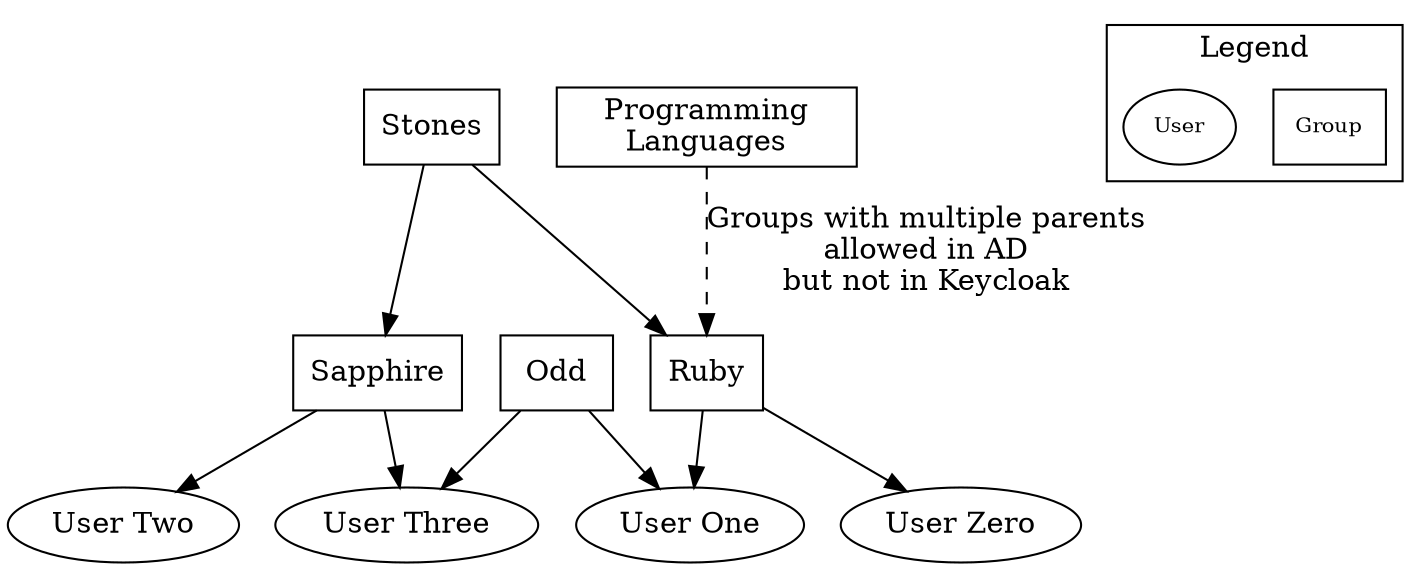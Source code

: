digraph {
    stones -> ruby
    stones -> sapphire

    ruby -> user0
    ruby -> user1

    sapphire -> user2
    sapphire -> user3

    stones [label="Stones",shape=rectangle]
    ruby [label="Ruby",shape=rectangle]
    sapphire [label="Sapphire",shape=rectangle]

    odd [label="Odd",shape=rectangle]

    odd -> user1
    odd -> user3

    programming_languages [label="Programming\nLanguages",shape=rectangle,width=2]

    programming_languages -> ruby [label="Groups with multiple parents\nallowed in AD\nbut not in Keycloak",style=dashed]

    user0 [label="User Zero"]
    user1 [label="User One"]
    user2 [label="User Two"]
    user3 [label="User Three"]

    spacing [style=invisible]

    node [fontsize=10]
    subgraph cluster_key {
        label="Legend"
        {
            rank = same
            groups
            users
        }
        groups [label="Group",shape=rectangle]
        users [label="User"]
    }
}

